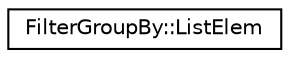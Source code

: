digraph "类继承关系图"
{
 // INTERACTIVE_SVG=YES
 // LATEX_PDF_SIZE
  edge [fontname="Helvetica",fontsize="10",labelfontname="Helvetica",labelfontsize="10"];
  node [fontname="Helvetica",fontsize="10",shape=record];
  rankdir="LR";
  Node0 [label="FilterGroupBy::ListElem",height=0.2,width=0.4,color="black", fillcolor="white", style="filled",URL="$de/d96/struct_filter_group_by_1_1_list_elem.html",tooltip=" "];
}
